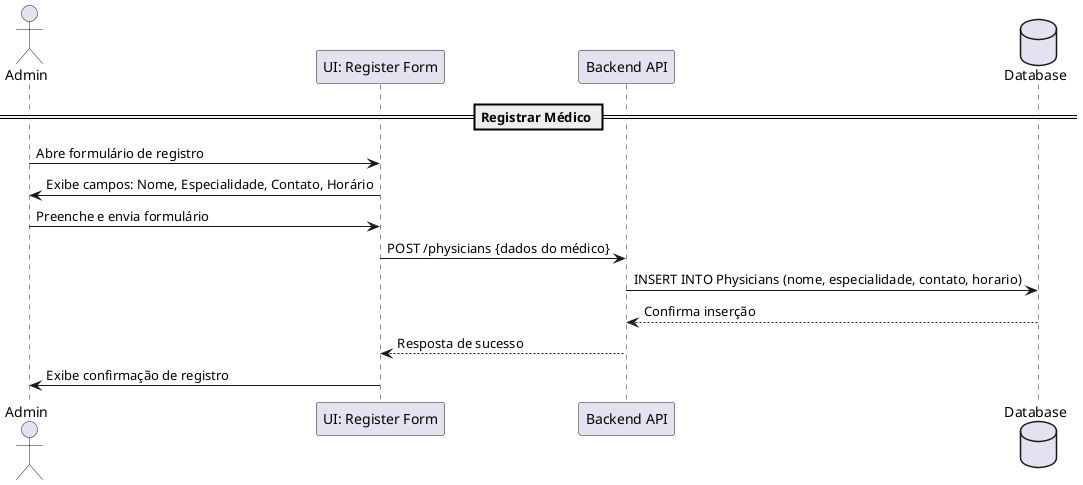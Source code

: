 @startuml
actor Admin
participant "UI: Register Form" as UI
participant "Backend API" as API
database "Database" as DB

== Registrar Médico ==

Admin -> UI : Abre formulário de registro
UI -> Admin : Exibe campos: Nome, Especialidade, Contato, Horário

Admin -> UI : Preenche e envia formulário
UI -> API : POST /physicians {dados do médico}
API -> DB : INSERT INTO Physicians (nome, especialidade, contato, horario)
DB --> API : Confirma inserção
API --> UI : Resposta de sucesso
UI -> Admin : Exibe confirmação de registro

@enduml
